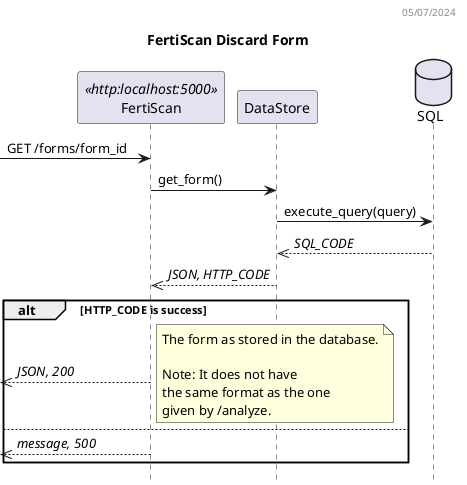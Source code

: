 @startuml FertiScan Sequence Diagram
header 05/07/2024

title FertiScan Discard Form
hide empty members
hide footbox

participant FertiScan as BE <<http:localhost:5000>>
participant DataStore as DS
database SQL as DB

-> BE: GET /forms/form_id
BE -> DS: get_form() 
DS -> DB: execute_query(query)
DS <<-- DB: //SQL_CODE//
BE <<-- DS: //JSON, HTTP_CODE//
alt HTTP_CODE is success
  <<-- BE: //JSON, 200//
  note right
    The form as stored in the database.

    Note: It does not have
    the same format as the one
    given by /analyze.
  end note
else
  <<-- BE: //message, 500//
end

@enduml

